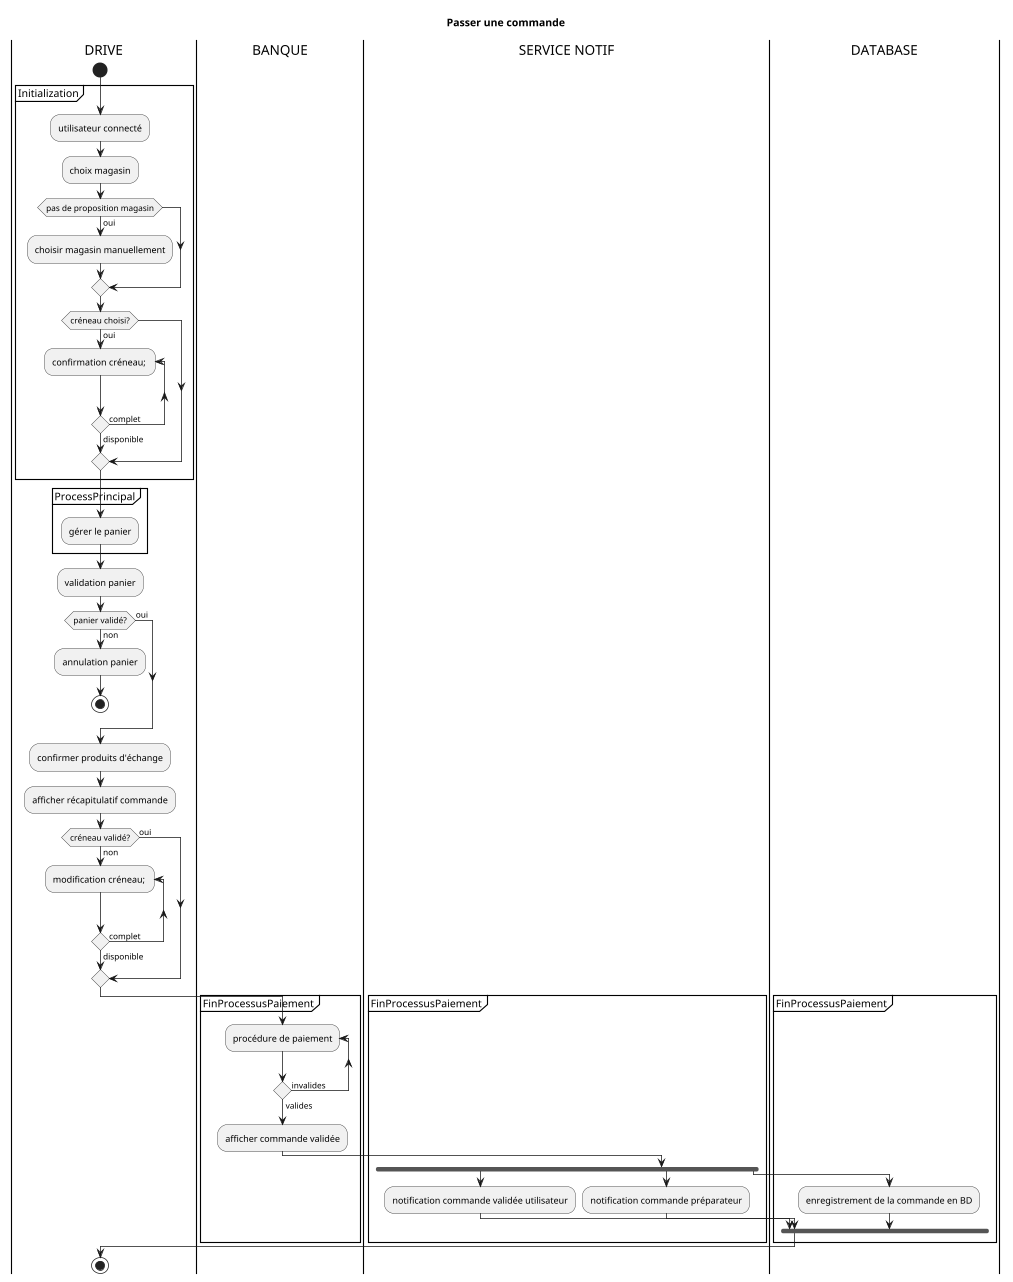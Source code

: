 @startuml Activité Client

scale 0.75

title Passer une commande


|DRIVE|
start

partition Initialization {
:utilisateur connecté;

:choix magasin;
if(pas de proposition magasin) then (oui)
    :choisir magasin manuellement;
endif


if(créneau choisi?) then (oui)
    repeat :confirmation créneau; ;
    repeat while () is (complet) not (disponible)
endif

}

partition ProcessPrincipal {

:gérer le panier;
}


:validation panier;
if(panier validé?) then (non)
:annulation panier;
stop
else (oui)
endif 

:confirmer produits d'échange;
:afficher récapitulatif commande;
if(créneau validé?) then (non)
 repeat :modification créneau; ;
    repeat while () is (complet) not (disponible)
else (oui)
endif

partition FinProcessusPaiement {

|BANQUE|
repeat :procédure de paiement;
repeat while () is (invalides) not (valides)
:afficher commande validée;

|DRIVE|
|SERVICE NOTIF|
fork
:notification commande validée utilisateur;
fork again
:notification commande préparateur;
|DATABASE|
fork again
:enregistrement de la commande en BD;
end fork
|DRIVE|
}

stop

@enduml
